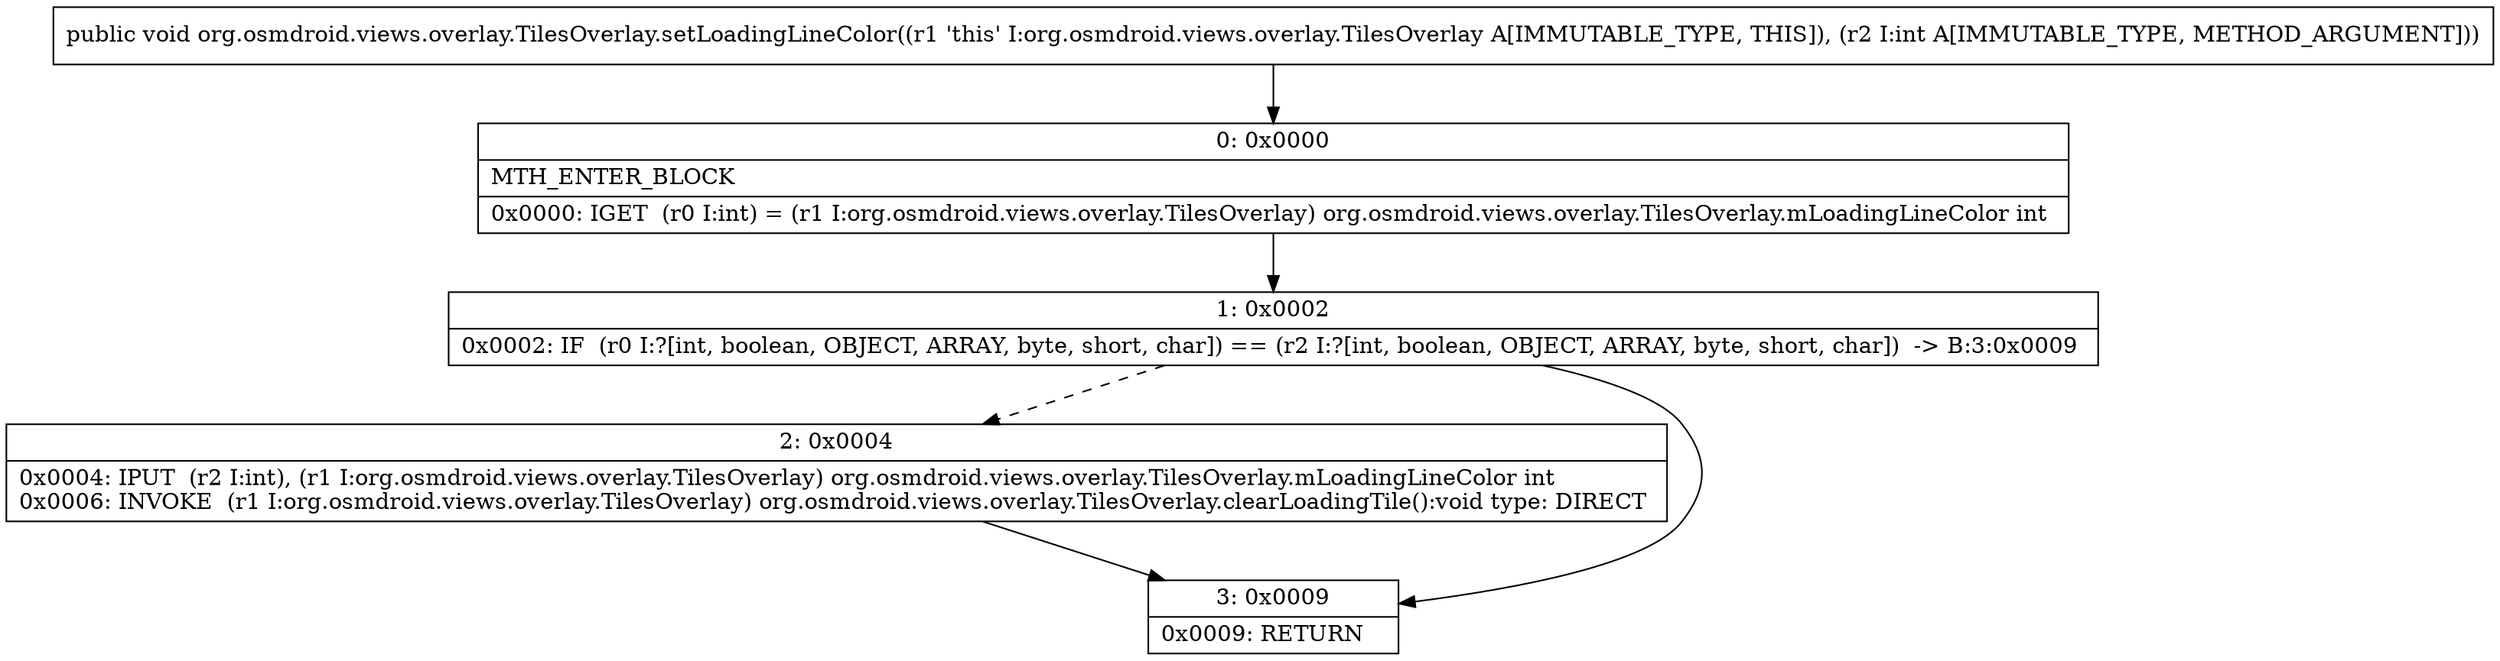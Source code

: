digraph "CFG fororg.osmdroid.views.overlay.TilesOverlay.setLoadingLineColor(I)V" {
Node_0 [shape=record,label="{0\:\ 0x0000|MTH_ENTER_BLOCK\l|0x0000: IGET  (r0 I:int) = (r1 I:org.osmdroid.views.overlay.TilesOverlay) org.osmdroid.views.overlay.TilesOverlay.mLoadingLineColor int \l}"];
Node_1 [shape=record,label="{1\:\ 0x0002|0x0002: IF  (r0 I:?[int, boolean, OBJECT, ARRAY, byte, short, char]) == (r2 I:?[int, boolean, OBJECT, ARRAY, byte, short, char])  \-\> B:3:0x0009 \l}"];
Node_2 [shape=record,label="{2\:\ 0x0004|0x0004: IPUT  (r2 I:int), (r1 I:org.osmdroid.views.overlay.TilesOverlay) org.osmdroid.views.overlay.TilesOverlay.mLoadingLineColor int \l0x0006: INVOKE  (r1 I:org.osmdroid.views.overlay.TilesOverlay) org.osmdroid.views.overlay.TilesOverlay.clearLoadingTile():void type: DIRECT \l}"];
Node_3 [shape=record,label="{3\:\ 0x0009|0x0009: RETURN   \l}"];
MethodNode[shape=record,label="{public void org.osmdroid.views.overlay.TilesOverlay.setLoadingLineColor((r1 'this' I:org.osmdroid.views.overlay.TilesOverlay A[IMMUTABLE_TYPE, THIS]), (r2 I:int A[IMMUTABLE_TYPE, METHOD_ARGUMENT])) }"];
MethodNode -> Node_0;
Node_0 -> Node_1;
Node_1 -> Node_2[style=dashed];
Node_1 -> Node_3;
Node_2 -> Node_3;
}

